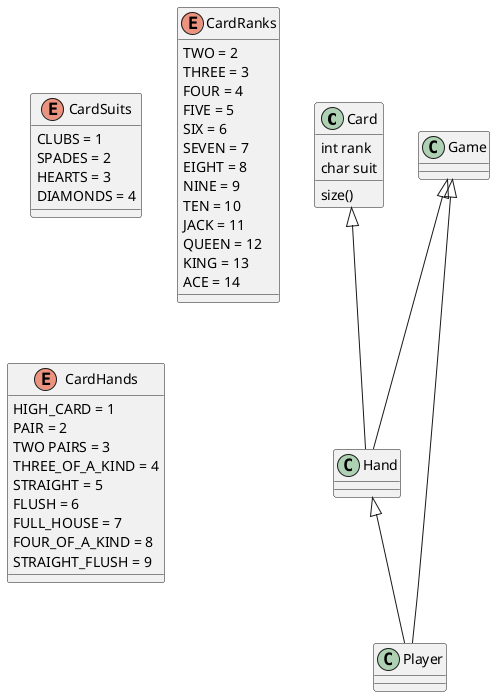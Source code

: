 @startuml

class Card {
int rank
char suit
size()
}

class Hand {

}

class Player {

}

class Game {

}

Hand <|-- Player
Card <|-- Hand
Game <|-- Hand
Game <|-- Player


enum CardSuits {
CLUBS = 1
SPADES = 2
HEARTS = 3
DIAMONDS = 4
}

enum CardRanks {
TWO = 2
THREE = 3
FOUR = 4
FIVE = 5
SIX = 6
SEVEN = 7
EIGHT = 8
NINE = 9
TEN = 10
JACK = 11
QUEEN = 12
KING = 13
ACE = 14
}

enum CardHands {
HIGH_CARD = 1
PAIR = 2
TWO PAIRS = 3
THREE_OF_A_KIND = 4
STRAIGHT = 5
FLUSH = 6
FULL_HOUSE = 7
FOUR_OF_A_KIND = 8
STRAIGHT_FLUSH = 9
}

@enduml